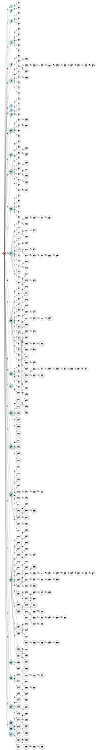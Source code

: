 digraph APTAALF {
__start0 [style = invis, shape = none, label = "", width = 0, height = 0];

rankdir=LR;
size="8,5";

s0 [style="filled", color="black", fillcolor="#ff817b" shape="circle", label="q0"];
s1 [style="filled", color="black", fillcolor="powderblue" shape="circle", label="q1"];
s2 [style="filled", color="black", fillcolor="powderblue" shape="circle", label="q2"];
s3 [style="filled", color="black", fillcolor="powderblue" shape="circle", label="q3"];
s4 [style="rounded,filled", color="black", fillcolor="powderblue" shape="doublecircle", label="q4"];
s5 [style="filled", color="black", fillcolor="powderblue" shape="circle", label="q5"];
s6 [style="rounded,filled", color="black", fillcolor="powderblue" shape="doublecircle", label="q6"];
s7 [style="filled", color="black", fillcolor="powderblue" shape="circle", label="q7"];
s8 [style="filled", color="black", fillcolor="powderblue" shape="circle", label="q8"];
s9 [style="filled", color="black", fillcolor="powderblue" shape="circle", label="q9"];
s10 [style="rounded,filled", color="black", fillcolor="powderblue" shape="doublecircle", label="q10"];
s11 [style="filled", color="black", fillcolor="powderblue" shape="circle", label="q11"];
s12 [style="rounded,filled", color="black", fillcolor="powderblue" shape="doublecircle", label="q12"];
s13 [style="filled", color="black", fillcolor="powderblue" shape="circle", label="q13"];
s14 [style="rounded,filled", color="black", fillcolor="powderblue" shape="doublecircle", label="q14"];
s15 [style="rounded,filled", color="black", fillcolor="powderblue" shape="doublecircle", label="q15"];
s16 [style="filled", color="black", fillcolor="powderblue" shape="circle", label="q16"];
s17 [style="filled", color="black", fillcolor="powderblue" shape="circle", label="q17"];
s18 [style="rounded,filled", color="black", fillcolor="powderblue" shape="doublecircle", label="q18"];
s19 [style="rounded,filled", color="black", fillcolor="powderblue" shape="doublecircle", label="q19"];
s20 [style="rounded,filled", color="black", fillcolor="powderblue" shape="doublecircle", label="q20"];
s21 [style="rounded,filled", color="black", fillcolor="powderblue" shape="doublecircle", label="q21"];
s22 [style="filled", color="black", fillcolor="powderblue" shape="circle", label="q22"];
s23 [style="filled", color="black", fillcolor="powderblue" shape="circle", label="q23"];
s24 [style="rounded,filled", color="black", fillcolor="powderblue" shape="doublecircle", label="q24"];
s25 [style="rounded,filled", color="black", fillcolor="powderblue" shape="doublecircle", label="q25"];
s26 [style="filled", color="black", fillcolor="powderblue" shape="circle", label="q26"];
s27 [style="rounded,filled", color="black", fillcolor="powderblue" shape="doublecircle", label="q27"];
s28 [style="filled", color="black", fillcolor="white" shape="circle", label="q28"];
s29 [style="filled", color="black", fillcolor="white" shape="circle", label="q29"];
s30 [style="filled", color="black", fillcolor="white" shape="circle", label="q30"];
s31 [style="filled", color="black", fillcolor="white" shape="circle", label="q31"];
s32 [style="filled", color="black", fillcolor="white" shape="circle", label="q32"];
s33 [style="filled", color="black", fillcolor="white" shape="circle", label="q33"];
s34 [style="filled", color="black", fillcolor="white" shape="circle", label="q34"];
s35 [style="filled", color="black", fillcolor="white" shape="circle", label="q35"];
s36 [style="filled", color="black", fillcolor="white" shape="circle", label="q36"];
s37 [style="filled", color="black", fillcolor="white" shape="circle", label="q37"];
s38 [style="filled", color="black", fillcolor="white" shape="circle", label="q38"];
s39 [style="filled", color="black", fillcolor="white" shape="circle", label="q39"];
s40 [style="filled", color="black", fillcolor="white" shape="circle", label="q40"];
s41 [style="filled", color="black", fillcolor="white" shape="circle", label="q41"];
s42 [style="filled", color="black", fillcolor="white" shape="circle", label="q42"];
s43 [style="filled", color="black", fillcolor="white" shape="circle", label="q43"];
s44 [style="filled", color="black", fillcolor="white" shape="circle", label="q44"];
s45 [style="filled", color="black", fillcolor="white" shape="circle", label="q45"];
s46 [style="filled", color="black", fillcolor="white" shape="circle", label="q46"];
s47 [style="filled", color="black", fillcolor="white" shape="circle", label="q47"];
s48 [style="filled", color="black", fillcolor="white" shape="circle", label="q48"];
s49 [style="filled", color="black", fillcolor="white" shape="circle", label="q49"];
s50 [style="filled", color="black", fillcolor="white" shape="circle", label="q50"];
s51 [style="filled", color="black", fillcolor="white" shape="circle", label="q51"];
s52 [style="filled", color="black", fillcolor="white" shape="circle", label="q52"];
s53 [style="filled", color="black", fillcolor="white" shape="circle", label="q53"];
s54 [style="filled", color="black", fillcolor="white" shape="circle", label="q54"];
s55 [style="rounded,filled", color="black", fillcolor="white" shape="doublecircle", label="q55"];
s56 [style="filled", color="black", fillcolor="white" shape="circle", label="q56"];
s57 [style="filled", color="black", fillcolor="white" shape="circle", label="q57"];
s58 [style="filled", color="black", fillcolor="white" shape="circle", label="q58"];
s59 [style="filled", color="black", fillcolor="white" shape="circle", label="q59"];
s60 [style="filled", color="black", fillcolor="white" shape="circle", label="q60"];
s61 [style="filled", color="black", fillcolor="white" shape="circle", label="q61"];
s62 [style="filled", color="black", fillcolor="white" shape="circle", label="q62"];
s63 [style="filled", color="black", fillcolor="white" shape="circle", label="q63"];
s64 [style="filled", color="black", fillcolor="white" shape="circle", label="q64"];
s65 [style="filled", color="black", fillcolor="white" shape="circle", label="q65"];
s66 [style="filled", color="black", fillcolor="white" shape="circle", label="q66"];
s67 [style="filled", color="black", fillcolor="white" shape="circle", label="q67"];
s68 [style="filled", color="black", fillcolor="white" shape="circle", label="q68"];
s69 [style="filled", color="black", fillcolor="white" shape="circle", label="q69"];
s70 [style="filled", color="black", fillcolor="white" shape="circle", label="q70"];
s71 [style="filled", color="black", fillcolor="white" shape="circle", label="q71"];
s72 [style="rounded,filled", color="black", fillcolor="white" shape="doublecircle", label="q72"];
s73 [style="filled", color="black", fillcolor="white" shape="circle", label="q73"];
s74 [style="rounded,filled", color="black", fillcolor="white" shape="doublecircle", label="q74"];
s75 [style="filled", color="black", fillcolor="white" shape="circle", label="q75"];
s76 [style="filled", color="black", fillcolor="white" shape="circle", label="q76"];
s77 [style="filled", color="black", fillcolor="white" shape="circle", label="q77"];
s78 [style="rounded,filled", color="black", fillcolor="white" shape="doublecircle", label="q78"];
s79 [style="filled", color="black", fillcolor="white" shape="circle", label="q79"];
s80 [style="filled", color="black", fillcolor="white" shape="circle", label="q80"];
s81 [style="filled", color="black", fillcolor="white" shape="circle", label="q81"];
s82 [style="filled", color="black", fillcolor="white" shape="circle", label="q82"];
s83 [style="filled", color="black", fillcolor="white" shape="circle", label="q83"];
s84 [style="filled", color="black", fillcolor="white" shape="circle", label="q84"];
s85 [style="rounded,filled", color="black", fillcolor="white" shape="doublecircle", label="q85"];
s86 [style="filled", color="black", fillcolor="white" shape="circle", label="q86"];
s87 [style="filled", color="black", fillcolor="white" shape="circle", label="q87"];
s88 [style="rounded,filled", color="black", fillcolor="white" shape="doublecircle", label="q88"];
s89 [style="rounded,filled", color="black", fillcolor="white" shape="doublecircle", label="q89"];
s90 [style="rounded,filled", color="black", fillcolor="white" shape="doublecircle", label="q90"];
s91 [style="filled", color="black", fillcolor="white" shape="circle", label="q91"];
s92 [style="rounded,filled", color="black", fillcolor="white" shape="doublecircle", label="q92"];
s93 [style="filled", color="black", fillcolor="white" shape="circle", label="q93"];
s94 [style="filled", color="black", fillcolor="white" shape="circle", label="q94"];
s95 [style="filled", color="black", fillcolor="white" shape="circle", label="q95"];
s96 [style="filled", color="black", fillcolor="white" shape="circle", label="q96"];
s97 [style="filled", color="black", fillcolor="white" shape="circle", label="q97"];
s98 [style="filled", color="black", fillcolor="white" shape="circle", label="q98"];
s99 [style="filled", color="black", fillcolor="white" shape="circle", label="q99"];
s100 [style="filled", color="black", fillcolor="white" shape="circle", label="q100"];
s101 [style="rounded,filled", color="black", fillcolor="white" shape="doublecircle", label="q101"];
s102 [style="rounded,filled", color="black", fillcolor="white" shape="doublecircle", label="q102"];
s103 [style="rounded,filled", color="black", fillcolor="white" shape="doublecircle", label="q103"];
s104 [style="rounded,filled", color="black", fillcolor="white" shape="doublecircle", label="q104"];
s105 [style="rounded,filled", color="black", fillcolor="white" shape="doublecircle", label="q105"];
s106 [style="rounded,filled", color="black", fillcolor="white" shape="doublecircle", label="q106"];
s107 [style="rounded,filled", color="black", fillcolor="white" shape="doublecircle", label="q107"];
s108 [style="rounded,filled", color="black", fillcolor="white" shape="doublecircle", label="q108"];
s109 [style="rounded,filled", color="black", fillcolor="white" shape="doublecircle", label="q109"];
s110 [style="rounded,filled", color="black", fillcolor="white" shape="doublecircle", label="q110"];
s111 [style="filled", color="black", fillcolor="white" shape="circle", label="q111"];
s112 [style="filled", color="black", fillcolor="white" shape="circle", label="q112"];
s113 [style="filled", color="black", fillcolor="white" shape="circle", label="q113"];
s114 [style="filled", color="black", fillcolor="white" shape="circle", label="q114"];
s115 [style="filled", color="black", fillcolor="white" shape="circle", label="q115"];
s116 [style="filled", color="black", fillcolor="white" shape="circle", label="q116"];
s117 [style="filled", color="black", fillcolor="white" shape="circle", label="q117"];
s118 [style="rounded,filled", color="black", fillcolor="white" shape="doublecircle", label="q118"];
s119 [style="rounded,filled", color="black", fillcolor="white" shape="doublecircle", label="q119"];
s120 [style="filled", color="black", fillcolor="white" shape="circle", label="q120"];
s121 [style="filled", color="black", fillcolor="white" shape="circle", label="q121"];
s122 [style="filled", color="black", fillcolor="white" shape="circle", label="q122"];
s123 [style="filled", color="black", fillcolor="white" shape="circle", label="q123"];
s124 [style="filled", color="black", fillcolor="white" shape="circle", label="q124"];
s125 [style="filled", color="black", fillcolor="white" shape="circle", label="q125"];
s126 [style="filled", color="black", fillcolor="white" shape="circle", label="q126"];
s127 [style="filled", color="black", fillcolor="white" shape="circle", label="q127"];
s128 [style="filled", color="black", fillcolor="white" shape="circle", label="q128"];
s129 [style="filled", color="black", fillcolor="white" shape="circle", label="q129"];
s130 [style="filled", color="black", fillcolor="white" shape="circle", label="q130"];
s131 [style="rounded,filled", color="black", fillcolor="white" shape="doublecircle", label="q131"];
s132 [style="rounded,filled", color="black", fillcolor="white" shape="doublecircle", label="q132"];
s133 [style="rounded,filled", color="black", fillcolor="white" shape="doublecircle", label="q133"];
s134 [style="rounded,filled", color="black", fillcolor="white" shape="doublecircle", label="q134"];
s135 [style="filled", color="black", fillcolor="white" shape="circle", label="q135"];
s136 [style="rounded,filled", color="black", fillcolor="white" shape="doublecircle", label="q136"];
s137 [style="rounded,filled", color="black", fillcolor="white" shape="doublecircle", label="q137"];
s138 [style="filled", color="black", fillcolor="white" shape="circle", label="q138"];
s139 [style="filled", color="black", fillcolor="white" shape="circle", label="q139"];
s140 [style="filled", color="black", fillcolor="white" shape="circle", label="q140"];
s141 [style="filled", color="black", fillcolor="white" shape="circle", label="q141"];
s142 [style="filled", color="black", fillcolor="white" shape="circle", label="q142"];
s143 [style="filled", color="black", fillcolor="white" shape="circle", label="q143"];
s144 [style="rounded,filled", color="black", fillcolor="white" shape="doublecircle", label="q144"];
s145 [style="rounded,filled", color="black", fillcolor="white" shape="doublecircle", label="q145"];
s146 [style="filled", color="black", fillcolor="white" shape="circle", label="q146"];
s147 [style="rounded,filled", color="black", fillcolor="white" shape="doublecircle", label="q147"];
s148 [style="rounded,filled", color="black", fillcolor="white" shape="doublecircle", label="q148"];
s149 [style="rounded,filled", color="black", fillcolor="white" shape="doublecircle", label="q149"];
s150 [style="rounded,filled", color="black", fillcolor="white" shape="doublecircle", label="q150"];
s151 [style="rounded,filled", color="black", fillcolor="white" shape="doublecircle", label="q151"];
s152 [style="filled", color="black", fillcolor="white" shape="circle", label="q152"];
s153 [style="filled", color="black", fillcolor="white" shape="circle", label="q153"];
s154 [style="filled", color="black", fillcolor="white" shape="circle", label="q154"];
s155 [style="filled", color="black", fillcolor="white" shape="circle", label="q155"];
s156 [style="filled", color="black", fillcolor="white" shape="circle", label="q156"];
s157 [style="filled", color="black", fillcolor="white" shape="circle", label="q157"];
s158 [style="filled", color="black", fillcolor="white" shape="circle", label="q158"];
s159 [style="filled", color="black", fillcolor="white" shape="circle", label="q159"];
s160 [style="rounded,filled", color="black", fillcolor="white" shape="doublecircle", label="q160"];
s161 [style="filled", color="black", fillcolor="white" shape="circle", label="q161"];
s162 [style="rounded,filled", color="black", fillcolor="white" shape="doublecircle", label="q162"];
s163 [style="filled", color="black", fillcolor="white" shape="circle", label="q163"];
s164 [style="filled", color="black", fillcolor="white" shape="circle", label="q164"];
s165 [style="filled", color="black", fillcolor="white" shape="circle", label="q165"];
s166 [style="filled", color="black", fillcolor="white" shape="circle", label="q166"];
s167 [style="filled", color="black", fillcolor="white" shape="circle", label="q167"];
s168 [style="filled", color="black", fillcolor="white" shape="circle", label="q168"];
s169 [style="filled", color="black", fillcolor="white" shape="circle", label="q169"];
s170 [style="filled", color="black", fillcolor="white" shape="circle", label="q170"];
s171 [style="filled", color="black", fillcolor="white" shape="circle", label="q171"];
s172 [style="filled", color="black", fillcolor="white" shape="circle", label="q172"];
s173 [style="filled", color="black", fillcolor="white" shape="circle", label="q173"];
s174 [style="filled", color="black", fillcolor="white" shape="circle", label="q174"];
s175 [style="filled", color="black", fillcolor="white" shape="circle", label="q175"];
s176 [style="filled", color="black", fillcolor="white" shape="circle", label="q176"];
s177 [style="rounded,filled", color="black", fillcolor="white" shape="doublecircle", label="q177"];
s178 [style="filled", color="black", fillcolor="white" shape="circle", label="q178"];
s179 [style="filled", color="black", fillcolor="white" shape="circle", label="q179"];
s180 [style="filled", color="black", fillcolor="white" shape="circle", label="q180"];
s181 [style="filled", color="black", fillcolor="white" shape="circle", label="q181"];
s182 [style="rounded,filled", color="black", fillcolor="white" shape="doublecircle", label="q182"];
s183 [style="filled", color="black", fillcolor="white" shape="circle", label="q183"];
s184 [style="filled", color="black", fillcolor="white" shape="circle", label="q184"];
s185 [style="filled", color="black", fillcolor="white" shape="circle", label="q185"];
s186 [style="filled", color="black", fillcolor="white" shape="circle", label="q186"];
s187 [style="rounded,filled", color="black", fillcolor="white" shape="doublecircle", label="q187"];
s188 [style="filled", color="black", fillcolor="white" shape="circle", label="q188"];
s189 [style="filled", color="black", fillcolor="white" shape="circle", label="q189"];
s190 [style="rounded,filled", color="black", fillcolor="white" shape="doublecircle", label="q190"];
s191 [style="filled", color="black", fillcolor="white" shape="circle", label="q191"];
s192 [style="filled", color="black", fillcolor="white" shape="circle", label="q192"];
s193 [style="filled", color="black", fillcolor="white" shape="circle", label="q193"];
s194 [style="filled", color="black", fillcolor="white" shape="circle", label="q194"];
s195 [style="filled", color="black", fillcolor="white" shape="circle", label="q195"];
s196 [style="filled", color="black", fillcolor="white" shape="circle", label="q196"];
s197 [style="filled", color="black", fillcolor="white" shape="circle", label="q197"];
s198 [style="filled", color="black", fillcolor="white" shape="circle", label="q198"];
s199 [style="filled", color="black", fillcolor="white" shape="circle", label="q199"];
s200 [style="rounded,filled", color="black", fillcolor="white" shape="doublecircle", label="q200"];
s201 [style="rounded,filled", color="black", fillcolor="white" shape="doublecircle", label="q201"];
s202 [style="filled", color="black", fillcolor="white" shape="circle", label="q202"];
s203 [style="filled", color="black", fillcolor="white" shape="circle", label="q203"];
s204 [style="filled", color="black", fillcolor="white" shape="circle", label="q204"];
s205 [style="filled", color="black", fillcolor="white" shape="circle", label="q205"];
s206 [style="filled", color="black", fillcolor="white" shape="circle", label="q206"];
s207 [style="filled", color="black", fillcolor="white" shape="circle", label="q207"];
s208 [style="filled", color="black", fillcolor="white" shape="circle", label="q208"];
s209 [style="filled", color="black", fillcolor="white" shape="circle", label="q209"];
s210 [style="filled", color="black", fillcolor="white" shape="circle", label="q210"];
s211 [style="filled", color="black", fillcolor="white" shape="circle", label="q211"];
s212 [style="filled", color="black", fillcolor="white" shape="circle", label="q212"];
s213 [style="filled", color="black", fillcolor="white" shape="circle", label="q213"];
s214 [style="filled", color="black", fillcolor="white" shape="circle", label="q214"];
s215 [style="rounded,filled", color="black", fillcolor="white" shape="doublecircle", label="q215"];
s216 [style="filled", color="black", fillcolor="white" shape="circle", label="q216"];
s217 [style="filled", color="black", fillcolor="white" shape="circle", label="q217"];
s218 [style="filled", color="black", fillcolor="white" shape="circle", label="q218"];
s219 [style="filled", color="black", fillcolor="white" shape="circle", label="q219"];
s220 [style="filled", color="black", fillcolor="white" shape="circle", label="q220"];
s221 [style="rounded,filled", color="black", fillcolor="white" shape="doublecircle", label="q221"];
s222 [style="filled", color="black", fillcolor="white" shape="circle", label="q222"];
s223 [style="filled", color="black", fillcolor="white" shape="circle", label="q223"];
s224 [style="rounded,filled", color="black", fillcolor="white" shape="doublecircle", label="q224"];
s225 [style="rounded,filled", color="black", fillcolor="white" shape="doublecircle", label="q225"];
s226 [style="filled", color="black", fillcolor="white" shape="circle", label="q226"];
s227 [style="filled", color="black", fillcolor="white" shape="circle", label="q227"];
s228 [style="filled", color="black", fillcolor="white" shape="circle", label="q228"];
s229 [style="filled", color="black", fillcolor="white" shape="circle", label="q229"];
s230 [style="filled", color="black", fillcolor="white" shape="circle", label="q230"];
s231 [style="rounded,filled", color="black", fillcolor="white" shape="doublecircle", label="q231"];
s232 [style="filled", color="black", fillcolor="white" shape="circle", label="q232"];
s233 [style="filled", color="black", fillcolor="white" shape="circle", label="q233"];
s234 [style="rounded,filled", color="black", fillcolor="white" shape="doublecircle", label="q234"];
s235 [style="rounded,filled", color="black", fillcolor="white" shape="doublecircle", label="q235"];
s236 [style="rounded,filled", color="black", fillcolor="white" shape="doublecircle", label="q236"];
s237 [style="rounded,filled", color="black", fillcolor="white" shape="doublecircle", label="q237"];
s238 [style="filled", color="black", fillcolor="white" shape="circle", label="q238"];
s239 [style="filled", color="black", fillcolor="white" shape="circle", label="q239"];
s240 [style="filled", color="black", fillcolor="white" shape="circle", label="q240"];
s241 [style="filled", color="black", fillcolor="white" shape="circle", label="q241"];
s242 [style="filled", color="black", fillcolor="white" shape="circle", label="q242"];
s243 [style="filled", color="black", fillcolor="white" shape="circle", label="q243"];
s244 [style="filled", color="black", fillcolor="white" shape="circle", label="q244"];
s245 [style="filled", color="black", fillcolor="white" shape="circle", label="q245"];
s246 [style="filled", color="black", fillcolor="white" shape="circle", label="q246"];
s247 [style="filled", color="black", fillcolor="white" shape="circle", label="q247"];
s248 [style="filled", color="black", fillcolor="white" shape="circle", label="q248"];
s249 [style="filled", color="black", fillcolor="white" shape="circle", label="q249"];
s250 [style="filled", color="black", fillcolor="white" shape="circle", label="q250"];
s251 [style="filled", color="black", fillcolor="white" shape="circle", label="q251"];
s252 [style="filled", color="black", fillcolor="white" shape="circle", label="q252"];
s253 [style="rounded,filled", color="black", fillcolor="white" shape="doublecircle", label="q253"];
s254 [style="filled", color="black", fillcolor="white" shape="circle", label="q254"];
s255 [style="rounded,filled", color="black", fillcolor="white" shape="doublecircle", label="q255"];
s256 [style="filled", color="black", fillcolor="white" shape="circle", label="q256"];
s257 [style="filled", color="black", fillcolor="white" shape="circle", label="q257"];
s258 [style="rounded,filled", color="black", fillcolor="white" shape="doublecircle", label="q258"];
s259 [style="filled", color="black", fillcolor="white" shape="circle", label="q259"];
s260 [style="filled", color="black", fillcolor="white" shape="circle", label="q260"];
s261 [style="rounded,filled", color="black", fillcolor="white" shape="doublecircle", label="q261"];
s262 [style="filled", color="black", fillcolor="white" shape="circle", label="q262"];
s263 [style="filled", color="black", fillcolor="white" shape="circle", label="q263"];
s264 [style="filled", color="black", fillcolor="white" shape="circle", label="q264"];
s265 [style="rounded,filled", color="black", fillcolor="white" shape="doublecircle", label="q265"];
s266 [style="filled", color="black", fillcolor="white" shape="circle", label="q266"];
s267 [style="filled", color="black", fillcolor="white" shape="circle", label="q267"];
s268 [style="filled", color="black", fillcolor="white" shape="circle", label="q268"];
s269 [style="filled", color="black", fillcolor="white" shape="circle", label="q269"];
s270 [style="filled", color="black", fillcolor="white" shape="circle", label="q270"];
s271 [style="filled", color="black", fillcolor="white" shape="circle", label="q271"];
s272 [style="filled", color="black", fillcolor="white" shape="circle", label="q272"];
s273 [style="rounded,filled", color="black", fillcolor="white" shape="doublecircle", label="q273"];
s274 [style="filled", color="black", fillcolor="white" shape="circle", label="q274"];
s275 [style="rounded,filled", color="black", fillcolor="white" shape="doublecircle", label="q275"];
s276 [style="filled", color="black", fillcolor="white" shape="circle", label="q276"];
s277 [style="filled", color="black", fillcolor="white" shape="circle", label="q277"];
s278 [style="filled", color="black", fillcolor="white" shape="circle", label="q278"];
s279 [style="rounded,filled", color="black", fillcolor="white" shape="doublecircle", label="q279"];
s280 [style="rounded,filled", color="black", fillcolor="white" shape="doublecircle", label="q280"];
s281 [style="filled", color="black", fillcolor="white" shape="circle", label="q281"];
s282 [style="filled", color="black", fillcolor="white" shape="circle", label="q282"];
s283 [style="rounded,filled", color="black", fillcolor="white" shape="doublecircle", label="q283"];
s284 [style="rounded,filled", color="black", fillcolor="white" shape="doublecircle", label="q284"];
s285 [style="rounded,filled", color="black", fillcolor="white" shape="doublecircle", label="q285"];
s286 [style="filled", color="black", fillcolor="white" shape="circle", label="q286"];
s287 [style="filled", color="black", fillcolor="white" shape="circle", label="q287"];
s288 [style="filled", color="black", fillcolor="white" shape="circle", label="q288"];
s289 [style="rounded,filled", color="black", fillcolor="white" shape="doublecircle", label="q289"];
s290 [style="filled", color="black", fillcolor="white" shape="circle", label="q290"];
s291 [style="filled", color="black", fillcolor="white" shape="circle", label="q291"];
s292 [style="filled", color="black", fillcolor="white" shape="circle", label="q292"];
s293 [style="filled", color="black", fillcolor="white" shape="circle", label="q293"];
s294 [style="filled", color="black", fillcolor="white" shape="circle", label="q294"];
s295 [style="filled", color="black", fillcolor="white" shape="circle", label="q295"];
s296 [style="filled", color="black", fillcolor="white" shape="circle", label="q296"];
s297 [style="filled", color="black", fillcolor="white" shape="circle", label="q297"];
s298 [style="filled", color="black", fillcolor="white" shape="circle", label="q298"];
s299 [style="filled", color="black", fillcolor="white" shape="circle", label="q299"];
s300 [style="rounded,filled", color="black", fillcolor="white" shape="doublecircle", label="q300"];
s301 [style="filled", color="black", fillcolor="white" shape="circle", label="q301"];
s302 [style="rounded,filled", color="black", fillcolor="white" shape="doublecircle", label="q302"];
s303 [style="filled", color="black", fillcolor="white" shape="circle", label="q303"];
s304 [style="filled", color="black", fillcolor="white" shape="circle", label="q304"];
s305 [style="filled", color="black", fillcolor="white" shape="circle", label="q305"];
s306 [style="filled", color="black", fillcolor="white" shape="circle", label="q306"];
s307 [style="filled", color="black", fillcolor="white" shape="circle", label="q307"];
s308 [style="filled", color="black", fillcolor="white" shape="circle", label="q308"];
s309 [style="filled", color="black", fillcolor="white" shape="circle", label="q309"];
s310 [style="filled", color="black", fillcolor="white" shape="circle", label="q310"];
s311 [style="filled", color="black", fillcolor="white" shape="circle", label="q311"];
s312 [style="filled", color="black", fillcolor="white" shape="circle", label="q312"];
s313 [style="filled", color="black", fillcolor="white" shape="circle", label="q313"];
s314 [style="filled", color="black", fillcolor="white" shape="circle", label="q314"];
s315 [style="filled", color="black", fillcolor="white" shape="circle", label="q315"];
s316 [style="filled", color="black", fillcolor="white" shape="circle", label="q316"];
s317 [style="filled", color="black", fillcolor="white" shape="circle", label="q317"];
subgraph cluster_main { 
	graph [pad=".75", ranksep="0.15", nodesep="0.15"];
	 style=invis; 
	__start0 -> s0 [penwidth=2];
}
s0 -> s1 [label="0"];
s0 -> s2 [label="1"];
s0 -> s3 [label="4"];
s0 -> s4 [label="5"];
s0 -> s5 [label="6"];
s0 -> s6 [label="7"];
s0 -> s7 [label="9"];
s0 -> s8 [label="d"];
s0 -> s9 [label="e"];
s0 -> s10 [label="f"];
s0 -> s11 [label="g"];
s0 -> s12 [label="h"];
s0 -> s13 [label="j"];
s0 -> s14 [label="k"];
s0 -> s15 [label="m"];
s0 -> s16 [label="n"];
s0 -> s17 [label="p"];
s0 -> s18 [label="q"];
s0 -> s19 [label="r"];
s0 -> s20 [label="s"];
s0 -> s21 [label="t"];
s0 -> s22 [label="u"];
s0 -> s23 [label="v"];
s0 -> s24 [label="w"];
s0 -> s25 [label="x"];
s0 -> s26 [label="y"];
s0 -> s27 [label="z"];
s2 -> s28 [label="5"];
s2 -> s29 [label="6"];
s3 -> s30 [label="7"];
s3 -> s31 [label="m"];
s3 -> s32 [label="v"];
s4 -> s33 [label="3"];
s4 -> s34 [label="h"];
s4 -> s35 [label="m"];
s4 -> s36 [label="s"];
s4 -> s37 [label="t"];
s5 -> s38 [label="w"];
s6 -> s39 [label="1"];
s6 -> s40 [label="k"];
s6 -> s41 [label="m"];
s6 -> s42 [label="q"];
s6 -> s43 [label="s"];
s6 -> s44 [label="t"];
s6 -> s45 [label="v"];
s8 -> s46 [label="9"];
s9 -> s47 [label="f"];
s9 -> s48 [label="h"];
s9 -> s49 [label="m"];
s10 -> s50 [label="5"];
s10 -> s51 [label="7"];
s10 -> s52 [label="m"];
s10 -> s53 [label="t"];
s11 -> s54 [label="m"];
s12 -> s55 [label="k"];
s12 -> s56 [label="m"];
s12 -> s57 [label="n"];
s12 -> s58 [label="r"];
s12 -> s59 [label="s"];
s12 -> s60 [label="t"];
s12 -> s61 [label="v"];
s12 -> s62 [label="w"];
s12 -> s63 [label="x"];
s13 -> s64 [label="4"];
s13 -> s65 [label="h"];
s13 -> s66 [label="k"];
s13 -> s67 [label="m"];
s13 -> s68 [label="n"];
s14 -> s69 [label="4"];
s14 -> s70 [label="5"];
s14 -> s71 [label="7"];
s14 -> s72 [label="h"];
s14 -> s73 [label="j"];
s14 -> s74 [label="m"];
s14 -> s75 [label="p"];
s14 -> s76 [label="q"];
s14 -> s77 [label="s"];
s14 -> s78 [label="t"];
s14 -> s79 [label="v"];
s14 -> s80 [label="w"];
s15 -> s81 [label="5"];
s15 -> s82 [label="7"];
s15 -> s83 [label="h"];
s15 -> s84 [label="j"];
s15 -> s85 [label="k"];
s15 -> s86 [label="n"];
s15 -> s87 [label="p"];
s15 -> s88 [label="q"];
s15 -> s89 [label="s"];
s15 -> s90 [label="t"];
s15 -> s91 [label="v"];
s15 -> s92 [label="w"];
s15 -> s93 [label="x"];
s15 -> s94 [label="z"];
s16 -> s95 [label="7"];
s16 -> s96 [label="h"];
s16 -> s97 [label="k"];
s16 -> s98 [label="m"];
s16 -> s99 [label="t"];
s17 -> s100 [label="m"];
s18 -> s101 [label="m"];
s18 -> s102 [label="r"];
s18 -> s103 [label="s"];
s18 -> s104 [label="t"];
s18 -> s105 [label="w"];
s18 -> s106 [label="x"];
s19 -> s107 [label="m"];
s19 -> s108 [label="q"];
s19 -> s109 [label="s"];
s19 -> s110 [label="t"];
s20 -> s111 [label="5"];
s20 -> s112 [label="7"];
s20 -> s113 [label="h"];
s20 -> s114 [label="j"];
s20 -> s115 [label="k"];
s20 -> s116 [label="m"];
s20 -> s117 [label="q"];
s20 -> s118 [label="r"];
s20 -> s119 [label="t"];
s20 -> s120 [label="v"];
s20 -> s121 [label="x"];
s21 -> s122 [label="0"];
s21 -> s123 [label="5"];
s21 -> s124 [label="7"];
s21 -> s125 [label="e"];
s21 -> s126 [label="f"];
s21 -> s127 [label="g"];
s21 -> s128 [label="h"];
s21 -> s129 [label="j"];
s21 -> s130 [label="k"];
s21 -> s131 [label="m"];
s21 -> s132 [label="q"];
s21 -> s133 [label="r"];
s21 -> s134 [label="s"];
s21 -> s135 [label="v"];
s21 -> s136 [label="w"];
s21 -> s137 [label="x"];
s22 -> s138 [label="t"];
s22 -> s139 [label="v"];
s23 -> s140 [label="k"];
s23 -> s141 [label="m"];
s23 -> s142 [label="z"];
s24 -> s143 [label="k"];
s24 -> s144 [label="m"];
s24 -> s145 [label="r"];
s24 -> s146 [label="s"];
s24 -> s147 [label="t"];
s24 -> s148 [label="x"];
s25 -> s149 [label="m"];
s25 -> s150 [label="t"];
s25 -> s151 [label="w"];
s39 -> s152 [label="4"];
s40 -> s153 [label="7"];
s40 -> s154 [label="m"];
s42 -> s155 [label="t"];
s50 -> s156 [label="t"];
s51 -> s157 [label="m"];
s56 -> s158 [label="0"];
s56 -> s159 [label="n"];
s59 -> s160 [label="t"];
s60 -> s161 [label="m"];
s60 -> s162 [label="w"];
s61 -> s163 [label="7"];
s63 -> s164 [label="m"];
s69 -> s165 [label="7"];
s69 -> s166 [label="f"];
s71 -> s167 [label="k"];
s71 -> s168 [label="w"];
s73 -> s169 [label="m"];
s74 -> s170 [label="j"];
s74 -> s171 [label="k"];
s77 -> s172 [label="t"];
s77 -> s173 [label="w"];
s81 -> s174 [label="m"];
s82 -> s175 [label="k"];
s83 -> s176 [label="5"];
s85 -> s177 [label="t"];
s85 -> s178 [label="v"];
s88 -> s179 [label="m"];
s89 -> s180 [label="h"];
s89 -> s181 [label="m"];
s89 -> s182 [label="t"];
s90 -> s183 [label="f"];
s90 -> s184 [label="j"];
s90 -> s185 [label="k"];
s90 -> s186 [label="m"];
s90 -> s187 [label="r"];
s90 -> s188 [label="s"];
s90 -> s189 [label="v"];
s90 -> s190 [label="w"];
s90 -> s191 [label="z"];
s93 -> s192 [label="m"];
s96 -> s193 [label="t"];
s97 -> s194 [label="m"];
s101 -> s195 [label="q"];
s101 -> s196 [label="t"];
s115 -> s197 [label="s"];
s116 -> s198 [label="w"];
s119 -> s199 [label="m"];
s119 -> s200 [label="s"];
s119 -> s201 [label="w"];
s120 -> s202 [label="f"];
s124 -> s203 [label="m"];
s125 -> s204 [label="c"];
s126 -> s205 [label="m"];
s126 -> s206 [label="t"];
s127 -> s207 [label="m"];
s130 -> s208 [label="5"];
s130 -> s209 [label="j"];
s130 -> s210 [label="m"];
s130 -> s211 [label="s"];
s130 -> s212 [label="t"];
s131 -> s213 [label="h"];
s131 -> s214 [label="t"];
s131 -> s215 [label="w"];
s132 -> s216 [label="h"];
s132 -> s217 [label="r"];
s134 -> s218 [label="5"];
s134 -> s219 [label="7"];
s134 -> s220 [label="h"];
s134 -> s221 [label="t"];
s136 -> s222 [label="q"];
s136 -> s223 [label="s"];
s136 -> s224 [label="t"];
s136 -> s225 [label="x"];
s139 -> s226 [label="t"];
s140 -> s227 [label="j"];
s141 -> s228 [label="t"];
s142 -> s229 [label="w"];
s143 -> s230 [label="t"];
s146 -> s231 [label="t"];
s147 -> s232 [label="m"];
s147 -> s233 [label="s"];
s147 -> s234 [label="w"];
s148 -> s235 [label="t"];
s150 -> s236 [label="m"];
s150 -> s237 [label="w"];
s153 -> s238 [label="k"];
s165 -> s239 [label="k"];
s167 -> s240 [label="7"];
s170 -> s241 [label="k"];
s171 -> s242 [label="m"];
s175 -> s243 [label="7"];
s180 -> s244 [label="f"];
s181 -> s245 [label="t"];
s183 -> s246 [label="t"];
s185 -> s247 [label="h"];
s186 -> s248 [label="t"];
s188 -> s249 [label="k"];
s190 -> s250 [label="s"];
s190 -> s251 [label="t"];
s197 -> s252 [label="k"];
s200 -> s253 [label="t"];
s207 -> s254 [label="u"];
s210 -> s255 [label="k"];
s210 -> s256 [label="s"];
s211 -> s257 [label="k"];
s212 -> s258 [label="k"];
s214 -> s259 [label="m"];
s214 -> s260 [label="s"];
s214 -> s261 [label="x"];
s215 -> s262 [label="x"];
s216 -> s263 [label="5"];
s217 -> s264 [label="q"];
s221 -> s265 [label="s"];
s226 -> s266 [label="w"];
s228 -> s267 [label="k"];
s237 -> s268 [label="m"];
s238 -> s269 [label="7"];
s239 -> s270 [label="7"];
s242 -> s271 [label="k"];
s245 -> s272 [label="s"];
s247 -> s273 [label="q"];
s250 -> s274 [label="t"];
s251 -> s275 [label="s"];
s252 -> s276 [label="m"];
s256 -> s277 [label="k"];
s257 -> s278 [label="t"];
s259 -> s279 [label="t"];
s262 -> s280 [label="m"];
s263 -> s281 [label="h"];
s264 -> s282 [label="m"];
s265 -> s283 [label="t"];
s266 -> s284 [label="x"];
s268 -> s285 [label="t"];
s269 -> s286 [label="k"];
s270 -> s287 [label="k"];
s271 -> s288 [label="m"];
s272 -> s289 [label="t"];
s274 -> s290 [label="s"];
s277 -> s291 [label="m"];
s278 -> s292 [label="w"];
s279 -> s293 [label="k"];
s281 -> s294 [label="m"];
s283 -> s295 [label="s"];
s286 -> s296 [label="m"];
s288 -> s297 [label="k"];
s290 -> s298 [label="t"];
s291 -> s299 [label="s"];
s292 -> s300 [label="x"];
s294 -> s301 [label="w"];
s295 -> s302 [label="t"];
s296 -> s303 [label="v"];
s298 -> s304 [label="s"];
s299 -> s305 [label="m"];
s301 -> s306 [label="m"];
s303 -> s307 [label="7"];
s304 -> s308 [label="t"];
s305 -> s309 [label="s"];
s307 -> s310 [label="k"];
s308 -> s311 [label="s"];
s309 -> s312 [label="k"];
s310 -> s313 [label="7"];
s311 -> s314 [label="m"];
s312 -> s315 [label="s"];
s313 -> s316 [label="m"];
s315 -> s317 [label="k"];

}
